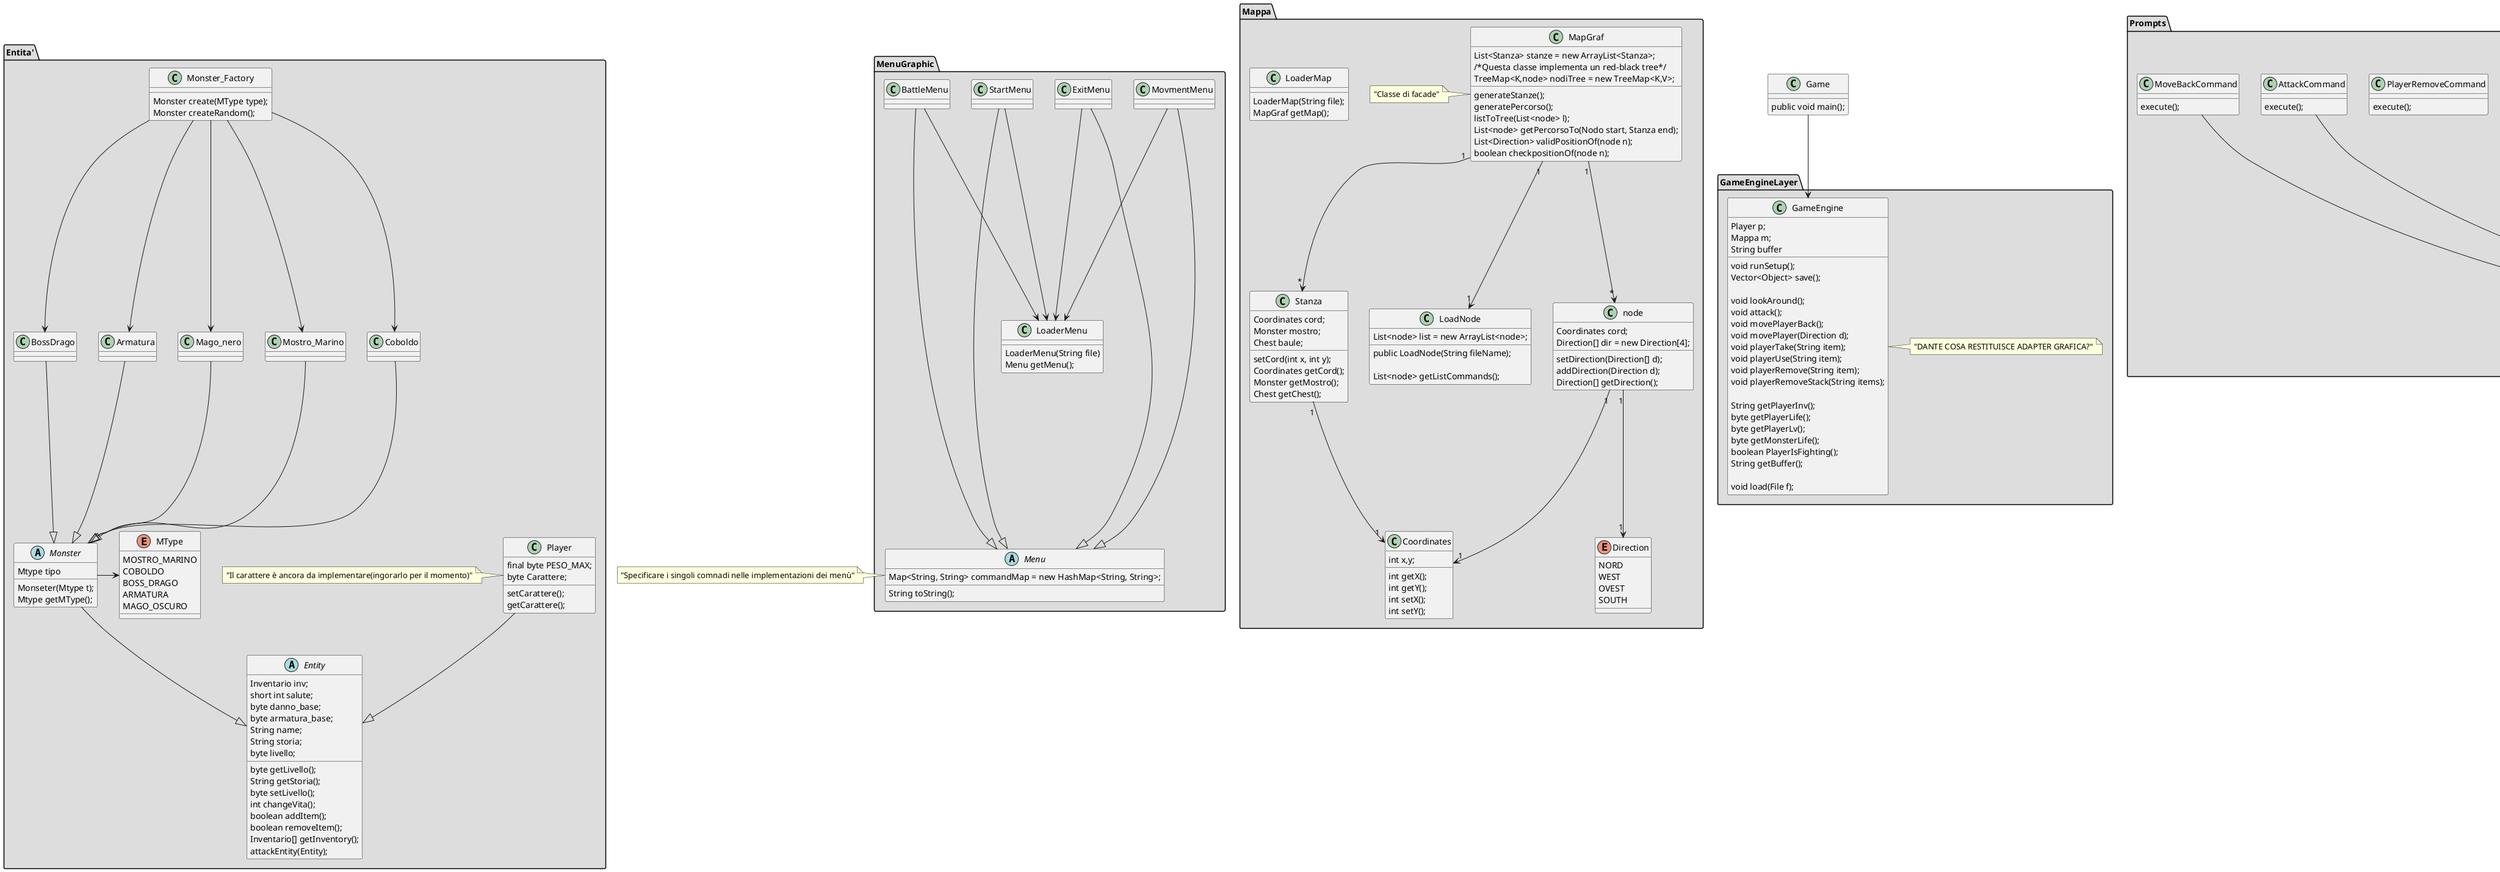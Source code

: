 @startuml
package "Entita'" #DDDDDD{ /'ADT tutti tipi di entità '/
enum MType{
  MOSTRO_MARINO
  COBOLDO
  BOSS_DRAGO
  ARMATURA
  MAGO_OSCURO
}

abstract class Entity{
  Inventario inv;
  short int salute;
  byte danno_base;
  byte armatura_base;
  String name;
  String storia;
  byte livello;

  byte getLivello();
  String getStoria();
  byte setLivello();
  int changeVita();
  boolean addItem();
  boolean removeItem();
  Inventario[] getInventory();
  attackEntity(Entity);           /'con relativa probabilità'/
} 



class Player{
  final byte PESO_MAX;
  byte Carattere;

  setCarattere();
  getCarattere();
}
note left of Player:"Il carattere è ancora da implementare(ingorarlo per il momento)"

abstract class Monster{
  Mtype tipo

  Monseter(Mtype t);
  Mtype getMType();
}
class Monster_Factory{            /'classe astratta gestisce mostri'/

  Monster create(MType type);
  Monster createRandom();
}
class Armatura{}
class Mago_nero{}
class Mostro_Marino{}
class Coboldo{}
class BossDrago{}

}
Monster -> MType
Player --|>Entity
Monster --|>Entity
Armatura--|> Monster
Mago_nero --|> Monster
Mostro_Marino --|> Monster
Coboldo--|> Monster
BossDrago--|> Monster

Monster_Factory --> BossDrago
Monster_Factory --> Mago_nero 
Monster_Factory --> Coboldo
Monster_Factory --> Armatura
Monster_Factory --> Mostro_Marino 

/'sta nel kernel layer'/
package MenuGraphic #DDDDDD{
class LoaderMenu{
  LoaderMenu(String file)
  Menu getMenu();

}

abstract class Menu{
  /'La prima stringa e il comando mentre la seconda è la descrizione'/
  Map<String, String> commandMap = new HashMap<String, String>;
  
  String toString();
}
class StartMenu{}
class BattleMenu{}
class MovmentMenu{}
class ExitMenu{}
}
note left of Menu :"Specificare i singoli comnadi nelle implementazioni dei menù"
BattleMenu---|> Menu
StartMenu---|> Menu
MovmentMenu ---|> Menu
ExitMenu---|> Menu

BattleMenu --> LoaderMenu
StartMenu --> LoaderMenu
MovmentMenu --> LoaderMenu
ExitMenu --> LoaderMenu


package Mappa #DDDDDD{   

class LoaderMap{
  LoaderMap(String file);
  MapGraf getMap();
} 
    
class Coordinates{
  int x,y;
  int getX();
  int getY();
  int setX();
  int setY();

}
  /'Classe che carica da file la lista dei nodi'/
  class LoadNode{
  List<node> list = new ArrayList<node>;
  public LoadNode(String fileName);
  
  List<node> getListCommands();
  
}

  class MapGraf{
  List<Stanza> stanze = new ArrayList<Stanza>;
  /*Questa classe implementa un red-black tree*/
  TreeMap<K,node> nodiTree = new TreeMap<K,V>;

  generateStanze();
  generatePercorso();
  /'Converte la lista di nodi in un albero'/
  listToTree(List<node> l);
  List<node> getPercorsoTo(Nodo start, Stanza end);
  List<Direction> validPositionOf(node n);
  boolean checkpositionOf(node n);
  
  
}
note left of MapGraf :"Classe di facade"

enum  Direction{
  NORD
  WEST
  OVEST
  SOUTH
}

class node
{
  Coordinates cord;
  Direction[] dir = new Direction[4];
  setDirection(Direction[] d);
  addDirection(Direction d);
  Direction[] getDirection();

}
   class Stanza{
  Coordinates cord;
  Monster mostro;
  setCord(int x, int y);
  Coordinates getCord();
  Chest baule;
  Monster getMostro();
  Chest getChest();
}

} 


MapGraf "1"--> "*" Stanza
MapGraf "1"--> "1" LoadNode
MapGraf "1" --> "*" node
node"1" --> "1"Coordinates
node"1" --> "1"Direction
Stanza"1" --> "1"Coordinates


package Prompts #DDDDDD{
/'Questa class è un Singleton: tutto entra ed esce da qua'/
class Promt{
Command cmmd;
  HashMap<String,Command> map = new HashMap<String,Command>;
  
  private changeCommand(Command c);

  Promt(GameEngine g);
  InputType waitInput();
  File getOldSave();
}

class StartCommand{
  execute();
}
class ExitCommand{
  execute();
}
class LookCommand{
  execute();
}
class AttackCommand{
  execute();
}
class MoveBackCommand{
  execute();
}
class MovePlayerCommand{
  execute();
}
class PlayerTakeCommand{
  execute();
}
class PlayerUseCommand{
  execute();
}
class PlayerRemoveCommand{
  execute();
}
class PlayerRemoveStackCommand{
  execute();
}
class LoadCommand{
  execute();
}

interface Command{
  execute();
}

}
StartCommand --|> Command
ExitCommand --|> Command
LookCommand --|> Command
AttackCommand --|> Command
MoveBackCommand --|> Command
MovePlayerCommand --|> Command
PlayerUseCommand --|> Command
PlayerRemoveStackCommand --|> Command
LoadCommand --|> Command
Promt --> Command

package GameEngineLayer #DDDDDD{
/'organizzatore e gestore degli eventi del gioco'/
class GameEngine{
  Player p;
  Mappa m;
  String buffer

  /'metodo per l'inizializzazione(di player e mappa)'/
  void runSetup();
  Vector<Object> save();

  /'metodo richiamati durante il gioco '/
  void lookAround();
  void attack();
  void movePlayerBack();
  void movePlayer(Direction d);
  void playerTake(String item);
  void playerUse(String item);
  void playerRemove(String item);        /'aggiunge nel buffer una info degli oggetti eliminati'/
  void playerRemoveStack(String items);/'toglie tutto lo stack di item'/

  /'metodi usati per aggiornare la grafica richiamati da Game'/
  String getPlayerInv();
  byte getPlayerLife();
  byte getPlayerLv();
  byte getMonsterLife();
  boolean PlayerIsFighting();
  String getBuffer();

  /'metodi usati nel load di un partita'/
  void load(File f); 
}
note right of GameEngine:"DANTE COSA RESTITUISCE ADAPTER GRAFICA?"

}

class Game{
public void main();

}

Game --> GameEngine 
@enduml